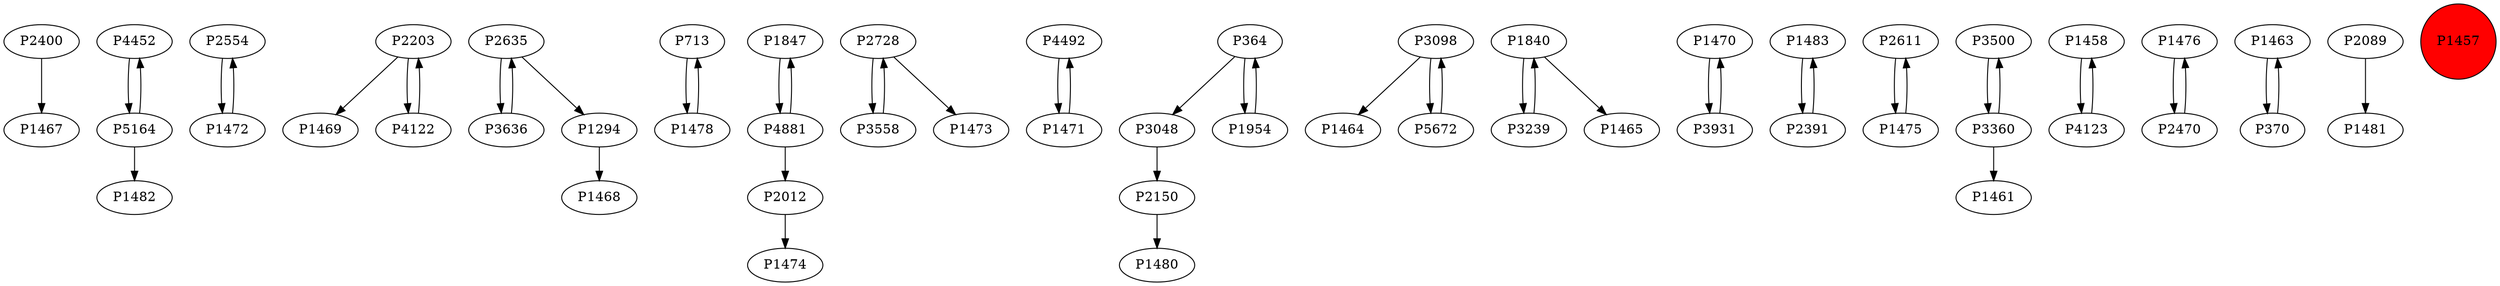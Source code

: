 digraph {
	P2400 -> P1467
	P4452 -> P5164
	P2554 -> P1472
	P2203 -> P1469
	P2635 -> P3636
	P713 -> P1478
	P1847 -> P4881
	P2728 -> P3558
	P4492 -> P1471
	P2150 -> P1480
	P364 -> P3048
	P1472 -> P2554
	P5164 -> P1482
	P3098 -> P1464
	P1840 -> P3239
	P2012 -> P1474
	P4881 -> P2012
	P3048 -> P2150
	P1478 -> P713
	P1470 -> P3931
	P1294 -> P1468
	P1483 -> P2391
	P2611 -> P1475
	P5164 -> P4452
	P2203 -> P4122
	P3500 -> P3360
	P4881 -> P1847
	P2635 -> P1294
	P3239 -> P1840
	P1458 -> P4123
	P2391 -> P1483
	P1954 -> P364
	P3098 -> P5672
	P1476 -> P2470
	P1475 -> P2611
	P3558 -> P2728
	P3360 -> P3500
	P1463 -> P370
	P364 -> P1954
	P2728 -> P1473
	P2089 -> P1481
	P4122 -> P2203
	P4123 -> P1458
	P5672 -> P3098
	P1840 -> P1465
	P1471 -> P4492
	P2470 -> P1476
	P3360 -> P1461
	P3931 -> P1470
	P370 -> P1463
	P3636 -> P2635
	P1457 [shape=circle]
	P1457 [style=filled]
	P1457 [fillcolor=red]
}
